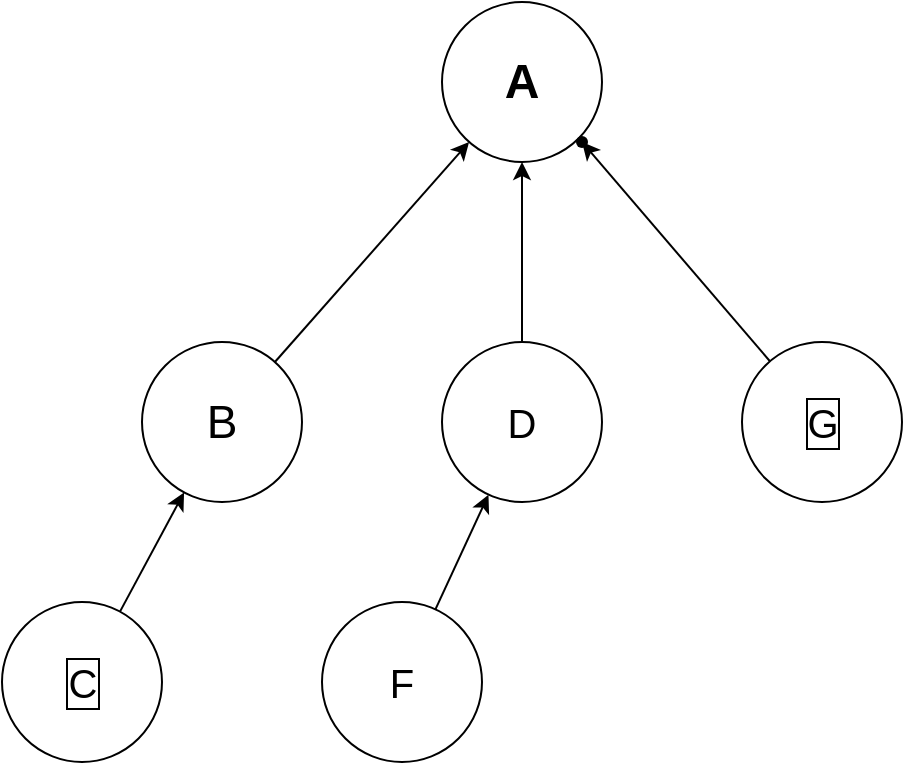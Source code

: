 <mxfile>
    <diagram id="D5KT-FlETZNNRbSJRhos" name="第 1 页">
        <mxGraphModel dx="564" dy="257" grid="1" gridSize="10" guides="1" tooltips="1" connect="1" arrows="1" fold="1" page="1" pageScale="1" pageWidth="3300" pageHeight="4681" math="0" shadow="0">
            <root>
                <mxCell id="0"/>
                <mxCell id="1" parent="0"/>
                <mxCell id="2" value="&lt;h1&gt;A&lt;/h1&gt;" style="ellipse;whiteSpace=wrap;html=1;" parent="1" vertex="1">
                    <mxGeometry x="310" y="320" width="80" height="80" as="geometry"/>
                </mxCell>
                <mxCell id="22" value="" style="edgeStyle=none;html=1;" parent="1" source="3" target="2" edge="1">
                    <mxGeometry relative="1" as="geometry"/>
                </mxCell>
                <mxCell id="3" value="B" style="ellipse;whiteSpace=wrap;html=1;fontStyle=0;fontSize=23;" parent="1" vertex="1">
                    <mxGeometry x="160" y="490" width="80" height="80" as="geometry"/>
                </mxCell>
                <mxCell id="21" value="" style="edgeStyle=none;html=1;" parent="1" source="4" target="3" edge="1">
                    <mxGeometry relative="1" as="geometry"/>
                </mxCell>
                <mxCell id="4" value="C" style="ellipse;html=1;fontSize=20;labelBorderColor=default;" parent="1" vertex="1">
                    <mxGeometry x="90" y="620" width="80" height="80" as="geometry"/>
                </mxCell>
                <mxCell id="24" value="" style="edgeStyle=none;html=1;entryX=0.5;entryY=1;entryDx=0;entryDy=0;" parent="1" source="5" target="2" edge="1">
                    <mxGeometry relative="1" as="geometry"/>
                </mxCell>
                <mxCell id="5" value="D" style="ellipse;whiteSpace=wrap;html=1;fontSize=20;" parent="1" vertex="1">
                    <mxGeometry x="310" y="490" width="80" height="80" as="geometry"/>
                </mxCell>
                <mxCell id="110" value="" style="edgeStyle=none;html=1;" edge="1" parent="1" source="32" target="5">
                    <mxGeometry relative="1" as="geometry"/>
                </mxCell>
                <mxCell id="32" value="F" style="ellipse;whiteSpace=wrap;html=1;fontSize=20;" vertex="1" parent="1">
                    <mxGeometry x="250" y="620" width="80" height="80" as="geometry"/>
                </mxCell>
                <mxCell id="109" value="" style="edgeStyle=none;html=1;" edge="1" parent="1" source="51" target="108">
                    <mxGeometry relative="1" as="geometry"/>
                </mxCell>
                <mxCell id="51" value="G" style="ellipse;html=1;fontSize=20;labelBorderColor=default;" vertex="1" parent="1">
                    <mxGeometry x="460" y="490" width="80" height="80" as="geometry"/>
                </mxCell>
                <mxCell id="108" value="" style="shape=waypoint;sketch=0;size=6;pointerEvents=1;points=[];fillColor=default;resizable=0;rotatable=0;perimeter=centerPerimeter;snapToPoint=1;fontSize=20;labelBorderColor=default;" vertex="1" parent="1">
                    <mxGeometry x="360" y="370" width="40" height="40" as="geometry"/>
                </mxCell>
            </root>
        </mxGraphModel>
    </diagram>
</mxfile>
